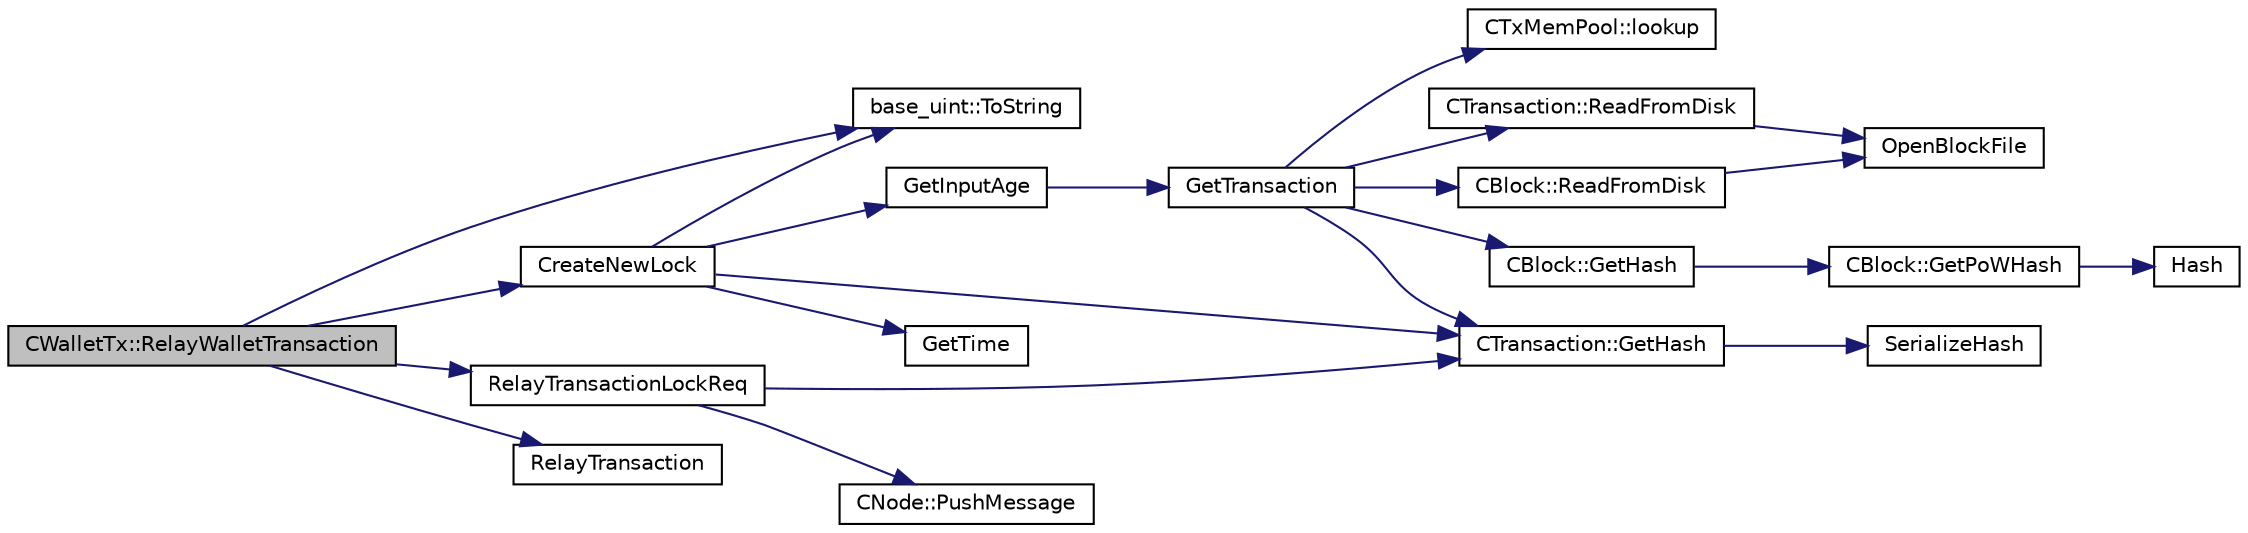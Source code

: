 digraph "CWalletTx::RelayWalletTransaction"
{
  edge [fontname="Helvetica",fontsize="10",labelfontname="Helvetica",labelfontsize="10"];
  node [fontname="Helvetica",fontsize="10",shape=record];
  rankdir="LR";
  Node389 [label="CWalletTx::RelayWalletTransaction",height=0.2,width=0.4,color="black", fillcolor="grey75", style="filled", fontcolor="black"];
  Node389 -> Node390 [color="midnightblue",fontsize="10",style="solid",fontname="Helvetica"];
  Node390 [label="base_uint::ToString",height=0.2,width=0.4,color="black", fillcolor="white", style="filled",URL="$classbase__uint.html#acccba4d9d51a0c36261718ca0cbb293b"];
  Node389 -> Node391 [color="midnightblue",fontsize="10",style="solid",fontname="Helvetica"];
  Node391 [label="CreateNewLock",height=0.2,width=0.4,color="black", fillcolor="white", style="filled",URL="$instantx_8cpp.html#a3774b6dae3dfa0a6c85e3604e742150c"];
  Node391 -> Node392 [color="midnightblue",fontsize="10",style="solid",fontname="Helvetica"];
  Node392 [label="GetInputAge",height=0.2,width=0.4,color="black", fillcolor="white", style="filled",URL="$main_8cpp.html#ae137d76bbcaf8d65fab905889b504e26"];
  Node392 -> Node393 [color="midnightblue",fontsize="10",style="solid",fontname="Helvetica"];
  Node393 [label="GetTransaction",height=0.2,width=0.4,color="black", fillcolor="white", style="filled",URL="$main_8cpp.html#a7d2a4633e4e0e8e4cb9c881d45a496b5"];
  Node393 -> Node394 [color="midnightblue",fontsize="10",style="solid",fontname="Helvetica"];
  Node394 [label="CTxMemPool::lookup",height=0.2,width=0.4,color="black", fillcolor="white", style="filled",URL="$class_c_tx_mem_pool.html#ad6d9966cdeb4b6586f7186e709b4e77e"];
  Node393 -> Node395 [color="midnightblue",fontsize="10",style="solid",fontname="Helvetica"];
  Node395 [label="CTransaction::ReadFromDisk",height=0.2,width=0.4,color="black", fillcolor="white", style="filled",URL="$class_c_transaction.html#ad9d526afecbd816c385343f60c5352fd"];
  Node395 -> Node396 [color="midnightblue",fontsize="10",style="solid",fontname="Helvetica"];
  Node396 [label="OpenBlockFile",height=0.2,width=0.4,color="black", fillcolor="white", style="filled",URL="$main_8h.html#acaa494f20aefb99c5f5f9022a97d0040"];
  Node393 -> Node397 [color="midnightblue",fontsize="10",style="solid",fontname="Helvetica"];
  Node397 [label="CBlock::ReadFromDisk",height=0.2,width=0.4,color="black", fillcolor="white", style="filled",URL="$class_c_block.html#a77a1b1e9902e1e557d762f5a5f325cd8"];
  Node397 -> Node396 [color="midnightblue",fontsize="10",style="solid",fontname="Helvetica"];
  Node393 -> Node398 [color="midnightblue",fontsize="10",style="solid",fontname="Helvetica"];
  Node398 [label="CBlock::GetHash",height=0.2,width=0.4,color="black", fillcolor="white", style="filled",URL="$class_c_block.html#a681acf1fa72ec2ed6c83ea5afc14e0f3"];
  Node398 -> Node399 [color="midnightblue",fontsize="10",style="solid",fontname="Helvetica"];
  Node399 [label="CBlock::GetPoWHash",height=0.2,width=0.4,color="black", fillcolor="white", style="filled",URL="$class_c_block.html#af203beb528a62ec30b0453cf5d860044"];
  Node399 -> Node400 [color="midnightblue",fontsize="10",style="solid",fontname="Helvetica"];
  Node400 [label="Hash",height=0.2,width=0.4,color="black", fillcolor="white", style="filled",URL="$hash_8h.html#ab3f6c437460137530d86e09c2c102e99"];
  Node393 -> Node401 [color="midnightblue",fontsize="10",style="solid",fontname="Helvetica"];
  Node401 [label="CTransaction::GetHash",height=0.2,width=0.4,color="black", fillcolor="white", style="filled",URL="$class_c_transaction.html#a0b46d80e82ca324e82c2ce3fc1492bfa"];
  Node401 -> Node402 [color="midnightblue",fontsize="10",style="solid",fontname="Helvetica"];
  Node402 [label="SerializeHash",height=0.2,width=0.4,color="black", fillcolor="white", style="filled",URL="$hash_8h.html#a6de694e43f17c62025c6883965b65e63"];
  Node391 -> Node401 [color="midnightblue",fontsize="10",style="solid",fontname="Helvetica"];
  Node391 -> Node390 [color="midnightblue",fontsize="10",style="solid",fontname="Helvetica"];
  Node391 -> Node403 [color="midnightblue",fontsize="10",style="solid",fontname="Helvetica"];
  Node403 [label="GetTime",height=0.2,width=0.4,color="black", fillcolor="white", style="filled",URL="$util_8cpp.html#a46fac5fba8ba905b5f9acb364f5d8c6f"];
  Node389 -> Node404 [color="midnightblue",fontsize="10",style="solid",fontname="Helvetica"];
  Node404 [label="RelayTransactionLockReq",height=0.2,width=0.4,color="black", fillcolor="white", style="filled",URL="$net_8cpp.html#adb65a9b8fedbc980f2bb4ab5da6d3392"];
  Node404 -> Node401 [color="midnightblue",fontsize="10",style="solid",fontname="Helvetica"];
  Node404 -> Node405 [color="midnightblue",fontsize="10",style="solid",fontname="Helvetica"];
  Node405 [label="CNode::PushMessage",height=0.2,width=0.4,color="black", fillcolor="white", style="filled",URL="$class_c_node.html#a204fda3d33404cb37698c085b1583ab2"];
  Node389 -> Node406 [color="midnightblue",fontsize="10",style="solid",fontname="Helvetica"];
  Node406 [label="RelayTransaction",height=0.2,width=0.4,color="black", fillcolor="white", style="filled",URL="$net_8cpp.html#abe329205a15b55df86608f5f1964bdb1"];
}
